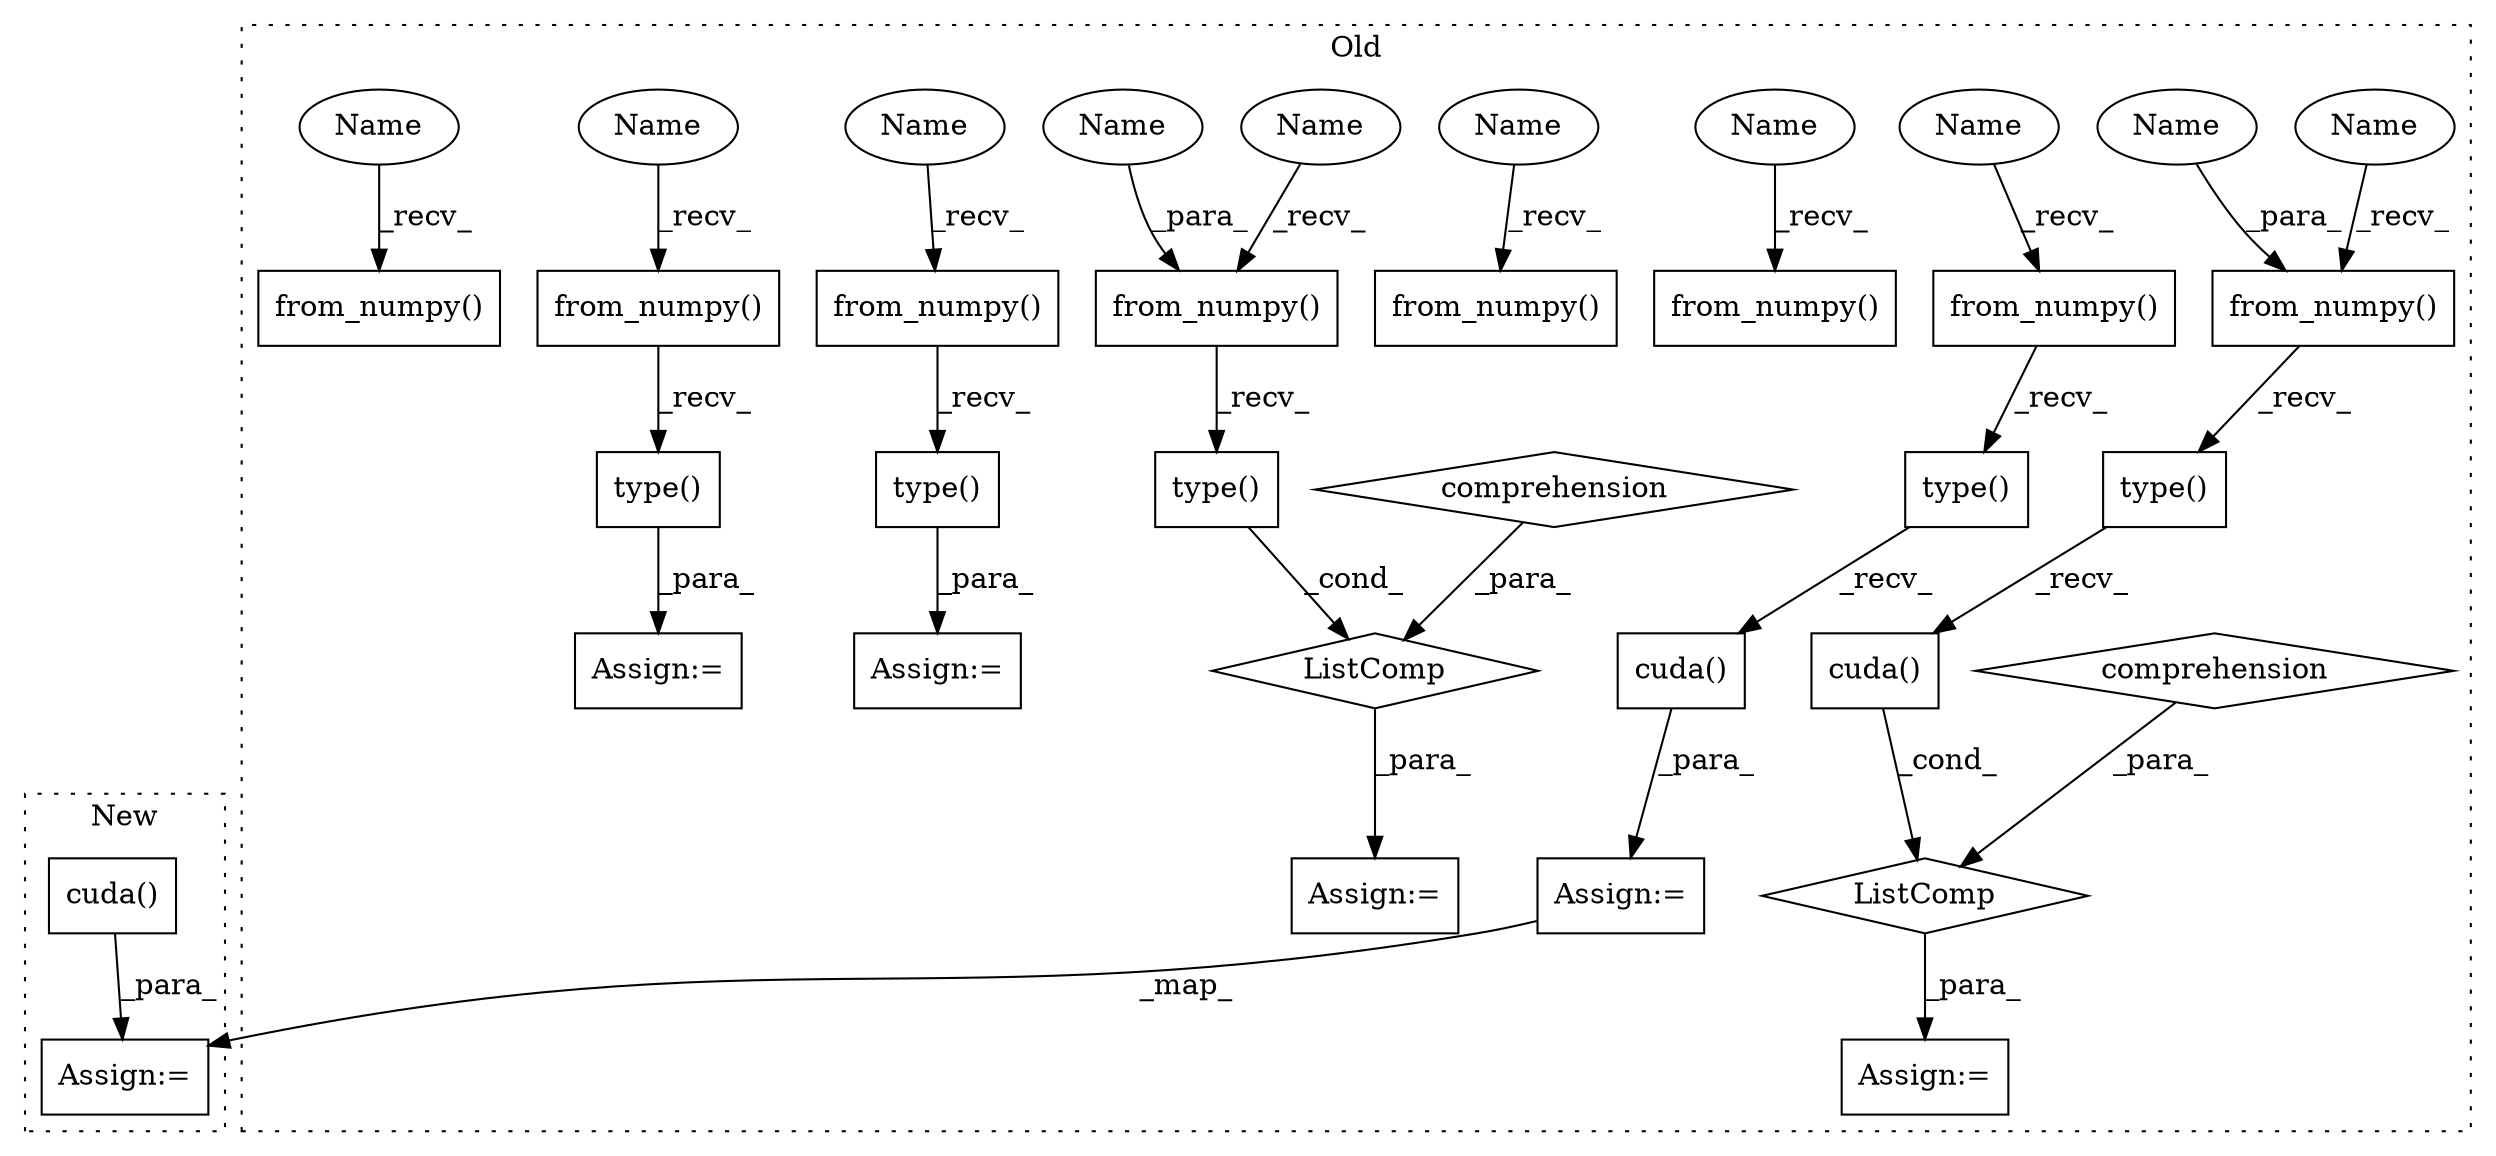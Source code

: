 digraph G {
subgraph cluster0 {
1 [label="from_numpy()" a="75" s="815,835" l="17,1" shape="box"];
3 [label="cuda()" a="75" s="815" l="52" shape="box"];
4 [label="Assign:=" a="68" s="811" l="3" shape="box"];
5 [label="from_numpy()" a="75" s="1011,1031" l="17,1" shape="box"];
6 [label="type()" a="75" s="815,859" l="27,1" shape="box"];
7 [label="comprehension" a="45" s="868" l="3" shape="diamond"];
8 [label="type()" a="75" s="1011,1055" l="27,1" shape="box"];
9 [label="comprehension" a="45" s="1057" l="3" shape="diamond"];
10 [label="from_numpy()" a="75" s="2925,2948" l="17,1" shape="box"];
11 [label="type()" a="75" s="2925,2972" l="30,1" shape="box"];
12 [label="from_numpy()" a="75" s="3009,3029" l="17,1" shape="box"];
13 [label="type()" a="75" s="3009,3053" l="27,1" shape="box"];
14 [label="from_numpy()" a="75" s="731,754" l="17,1" shape="box"];
15 [label="type()" a="75" s="731,778" l="30,1" shape="box"];
16 [label="from_numpy()" a="75" s="3205,3225" l="17,1" shape="box"];
17 [label="ListComp" a="106" s="814" l="73" shape="diamond"];
18 [label="from_numpy()" a="75" s="934,957" l="17,1" shape="box"];
19 [label="ListComp" a="106" s="1010" l="66" shape="diamond"];
20 [label="from_numpy()" a="75" s="3128,3151" l="17,1" shape="box"];
21 [label="Assign:=" a="68" s="2921" l="4" shape="box"];
22 [label="Assign:=" a="68" s="727" l="4" shape="box"];
23 [label="Assign:=" a="68" s="1007" l="3" shape="box"];
24 [label="Assign:=" a="68" s="3005" l="3" shape="box"];
26 [label="cuda()" a="75" s="3009" l="52" shape="box"];
27 [label="Name" a="87" s="1028" l="3" shape="ellipse"];
28 [label="Name" a="87" s="3009" l="5" shape="ellipse"];
29 [label="Name" a="87" s="815" l="5" shape="ellipse"];
30 [label="Name" a="87" s="3205" l="5" shape="ellipse"];
31 [label="Name" a="87" s="934" l="5" shape="ellipse"];
32 [label="Name" a="87" s="1011" l="5" shape="ellipse"];
33 [label="Name" a="87" s="2925" l="5" shape="ellipse"];
34 [label="Name" a="87" s="731" l="5" shape="ellipse"];
35 [label="Name" a="87" s="3128" l="5" shape="ellipse"];
36 [label="Name" a="87" s="832" l="3" shape="ellipse"];
label = "Old";
style="dotted";
}
subgraph cluster1 {
2 [label="cuda()" a="75" s="773" l="10" shape="box"];
25 [label="Assign:=" a="68" s="769" l="3" shape="box"];
label = "New";
style="dotted";
}
1 -> 6 [label="_recv_"];
2 -> 25 [label="_para_"];
3 -> 17 [label="_cond_"];
5 -> 8 [label="_recv_"];
6 -> 3 [label="_recv_"];
7 -> 17 [label="_para_"];
8 -> 19 [label="_cond_"];
9 -> 19 [label="_para_"];
10 -> 11 [label="_recv_"];
11 -> 21 [label="_para_"];
12 -> 13 [label="_recv_"];
13 -> 26 [label="_recv_"];
14 -> 15 [label="_recv_"];
15 -> 22 [label="_para_"];
17 -> 4 [label="_para_"];
19 -> 23 [label="_para_"];
24 -> 25 [label="_map_"];
26 -> 24 [label="_para_"];
27 -> 5 [label="_para_"];
28 -> 12 [label="_recv_"];
29 -> 1 [label="_recv_"];
30 -> 16 [label="_recv_"];
31 -> 18 [label="_recv_"];
32 -> 5 [label="_recv_"];
33 -> 10 [label="_recv_"];
34 -> 14 [label="_recv_"];
35 -> 20 [label="_recv_"];
36 -> 1 [label="_para_"];
}